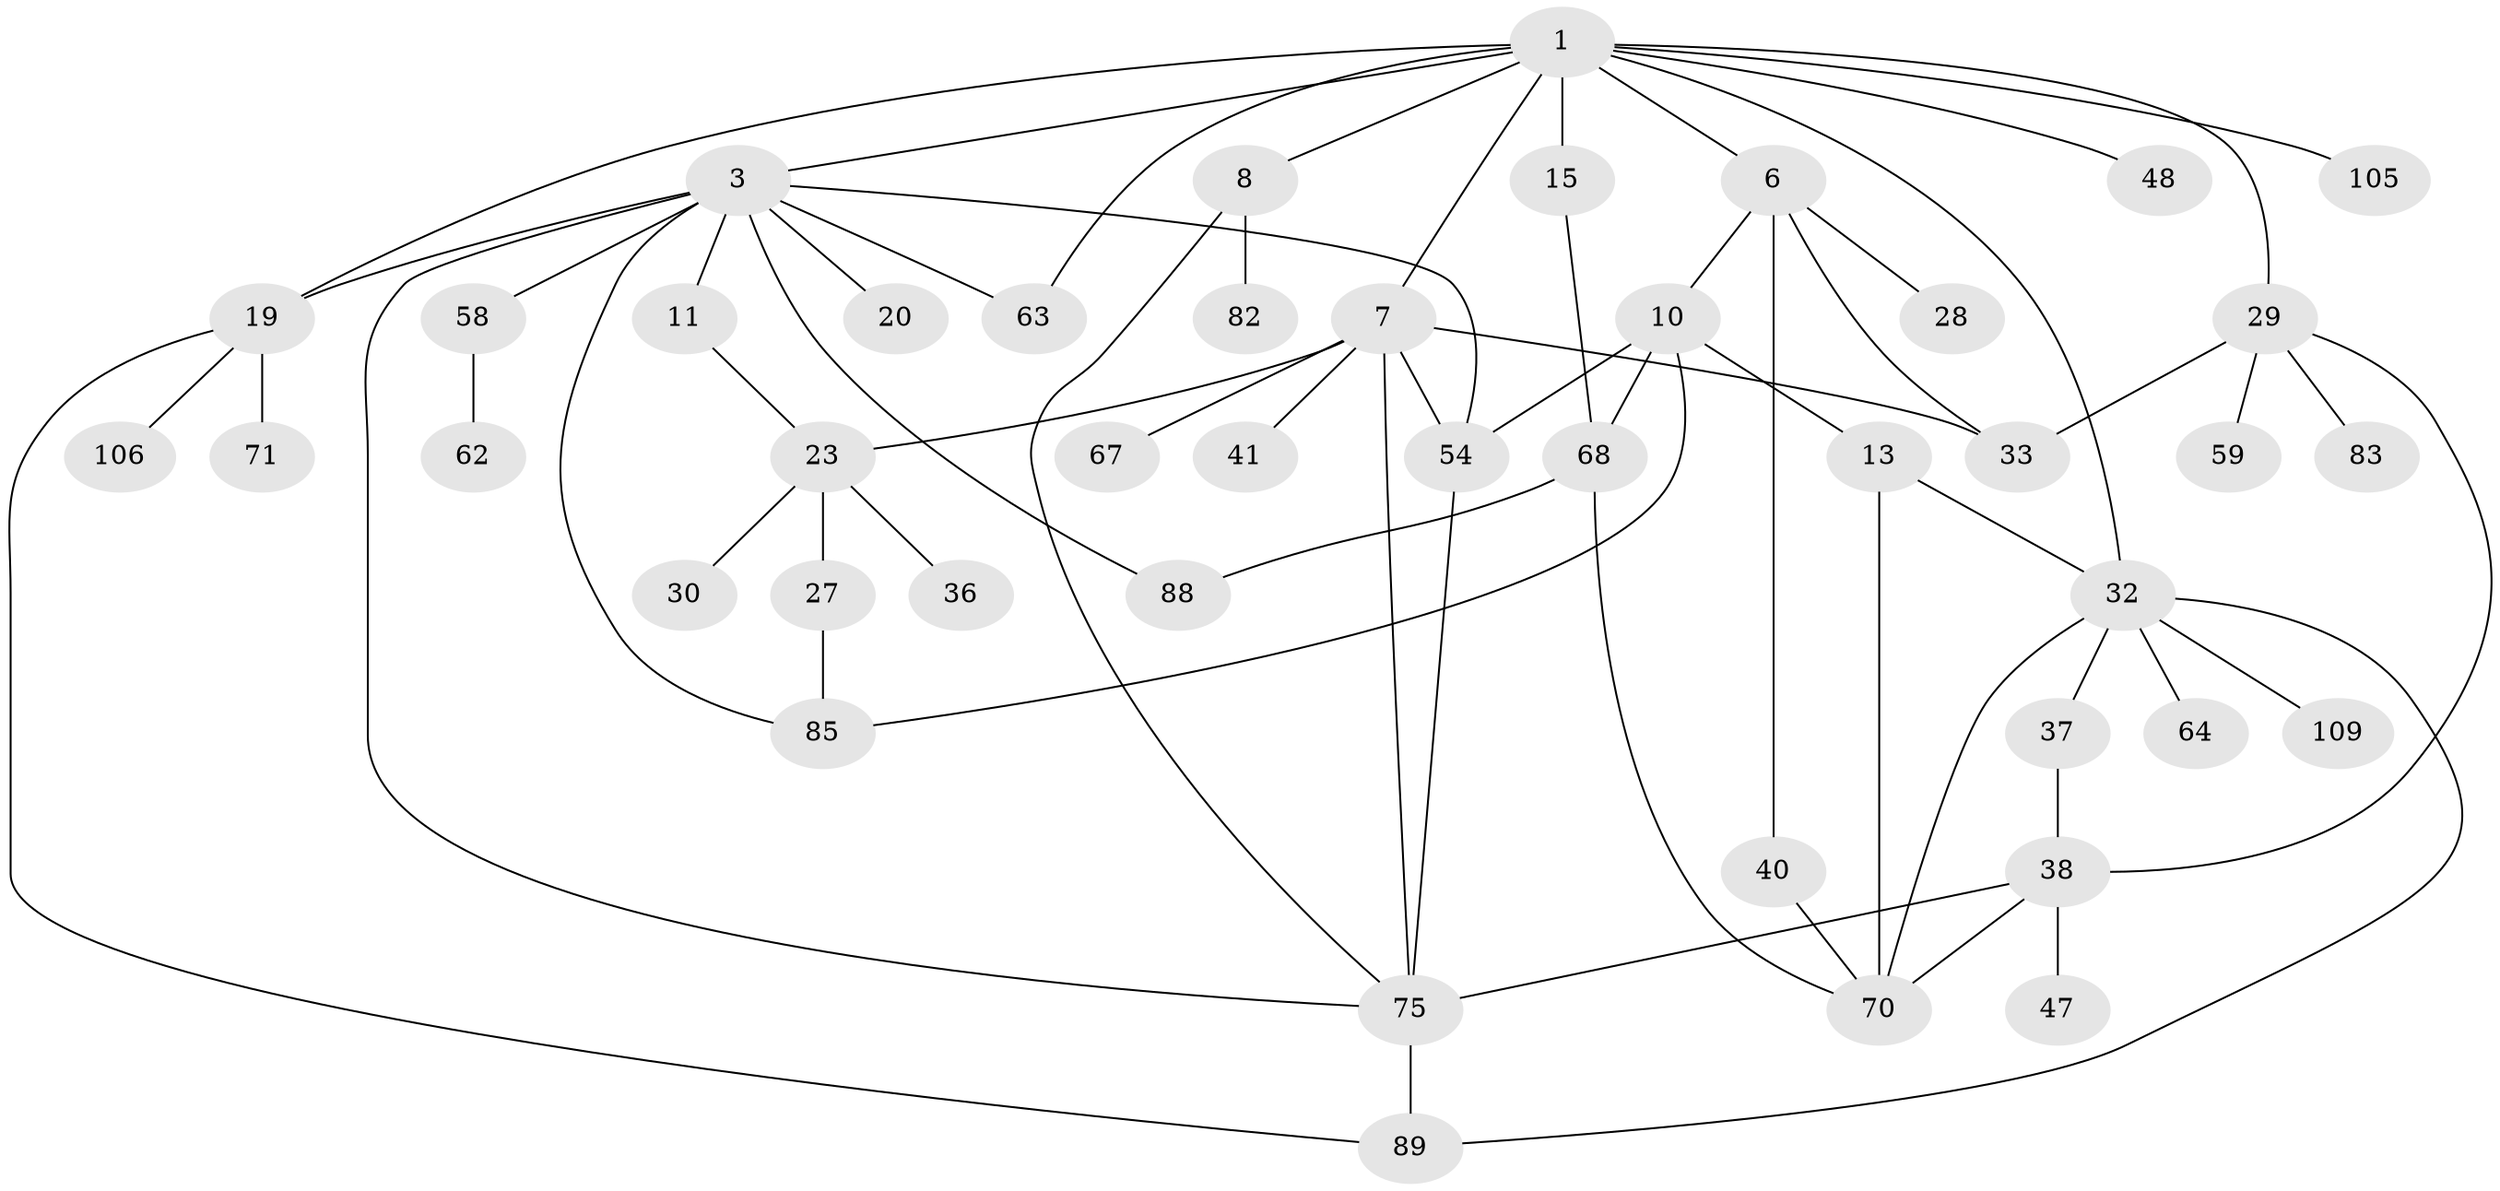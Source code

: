 // original degree distribution, {5: 0.05454545454545454, 6: 0.045454545454545456, 4: 0.13636363636363635, 2: 0.32727272727272727, 1: 0.3181818181818182, 3: 0.11818181818181818}
// Generated by graph-tools (version 1.1) at 2025/17/03/04/25 18:17:00]
// undirected, 44 vertices, 66 edges
graph export_dot {
graph [start="1"]
  node [color=gray90,style=filled];
  1 [super="+2+5"];
  3 [super="+4"];
  6;
  7 [super="+18+14+76+21"];
  8 [super="+16"];
  10 [super="+35"];
  11;
  13 [super="+25"];
  15 [super="+43"];
  19 [super="+50+31"];
  20 [super="+66"];
  23 [super="+24+86"];
  27;
  28 [super="+65"];
  29 [super="+49+39"];
  30;
  32 [super="+34+60+74"];
  33;
  36 [super="+91"];
  37;
  38 [super="+55+45"];
  40;
  41;
  47 [super="+69"];
  48 [super="+87+78"];
  54 [super="+57+56+73"];
  58;
  59;
  62;
  63 [super="+77"];
  64;
  67;
  68 [super="+95"];
  70 [super="+92"];
  71;
  75 [super="+90"];
  82;
  83 [super="+102"];
  85 [super="+100"];
  88;
  89 [super="+94"];
  105;
  106;
  109;
  1 -- 6;
  1 -- 7;
  1 -- 15;
  1 -- 8;
  1 -- 3;
  1 -- 32;
  1 -- 48;
  1 -- 19;
  1 -- 105;
  1 -- 29;
  1 -- 63;
  3 -- 54;
  3 -- 75;
  3 -- 88;
  3 -- 63;
  3 -- 19;
  3 -- 20;
  3 -- 85;
  3 -- 58;
  3 -- 11;
  6 -- 10;
  6 -- 28;
  6 -- 40;
  6 -- 33;
  7 -- 41;
  7 -- 67;
  7 -- 33;
  7 -- 75;
  7 -- 23;
  7 -- 54;
  8 -- 82;
  8 -- 75;
  10 -- 13;
  10 -- 68;
  10 -- 85;
  10 -- 54;
  11 -- 23;
  13 -- 32;
  13 -- 70;
  15 -- 68;
  19 -- 89;
  19 -- 106;
  19 -- 71;
  23 -- 27;
  23 -- 36;
  23 -- 30;
  27 -- 85;
  29 -- 33;
  29 -- 83;
  29 -- 59;
  29 -- 38;
  32 -- 64;
  32 -- 37;
  32 -- 109;
  32 -- 70;
  32 -- 89;
  37 -- 38;
  38 -- 47;
  38 -- 70;
  38 -- 75;
  40 -- 70;
  54 -- 75 [weight=2];
  58 -- 62;
  68 -- 88;
  68 -- 70;
  75 -- 89;
}
